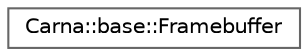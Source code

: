digraph "Graphical Class Hierarchy"
{
 // LATEX_PDF_SIZE
  bgcolor="transparent";
  edge [fontname=Helvetica,fontsize=10,labelfontname=Helvetica,labelfontsize=10];
  node [fontname=Helvetica,fontsize=10,shape=box,height=0.2,width=0.4];
  rankdir="LR";
  Node0 [id="Node000000",label="Carna::base::Framebuffer",height=0.2,width=0.4,color="grey40", fillcolor="white", style="filled",URL="$classCarna_1_1base_1_1Framebuffer.html",tooltip="Maintains a framebuffer object that supports up to 8 color components simultaneously."];
}

